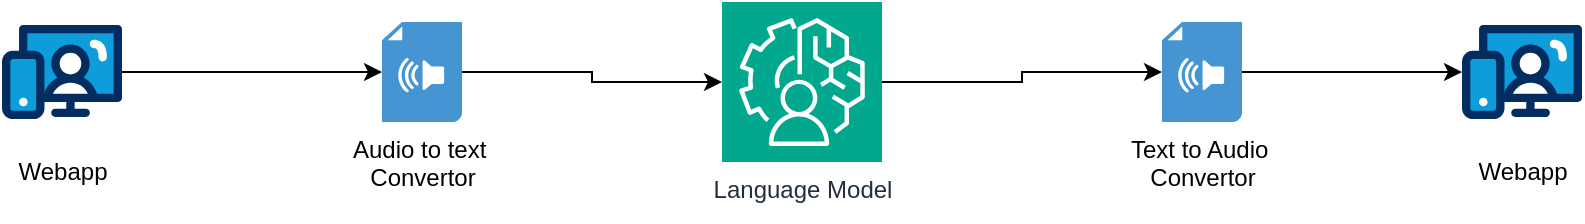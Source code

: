 <mxfile version="24.8.4">
  <diagram id="7gcUSTIZ7YSJ5vT40chW" name="Page-1">
    <mxGraphModel dx="2074" dy="710" grid="1" gridSize="10" guides="1" tooltips="1" connect="1" arrows="1" fold="1" page="1" pageScale="1" pageWidth="1169" pageHeight="827" math="0" shadow="0">
      <root>
        <mxCell id="0" />
        <mxCell id="1" parent="0" />
        <mxCell id="YMcBfUqQcQKImcyqhzXh-8" style="edgeStyle=orthogonalEdgeStyle;rounded=0;orthogonalLoop=1;jettySize=auto;html=1;" edge="1" parent="1" source="YMcBfUqQcQKImcyqhzXh-1" target="YMcBfUqQcQKImcyqhzXh-4">
          <mxGeometry relative="1" as="geometry" />
        </mxCell>
        <mxCell id="YMcBfUqQcQKImcyqhzXh-1" value="Language Model" style="sketch=0;points=[[0,0,0],[0.25,0,0],[0.5,0,0],[0.75,0,0],[1,0,0],[0,1,0],[0.25,1,0],[0.5,1,0],[0.75,1,0],[1,1,0],[0,0.25,0],[0,0.5,0],[0,0.75,0],[1,0.25,0],[1,0.5,0],[1,0.75,0]];outlineConnect=0;fontColor=#232F3E;fillColor=#01A88D;strokeColor=#ffffff;dashed=0;verticalLabelPosition=bottom;verticalAlign=top;align=center;html=1;fontSize=12;fontStyle=0;aspect=fixed;shape=mxgraph.aws4.resourceIcon;resIcon=mxgraph.aws4.augmented_ai;flipH=1;" vertex="1" parent="1">
          <mxGeometry x="490" y="220" width="80" height="80" as="geometry" />
        </mxCell>
        <mxCell id="YMcBfUqQcQKImcyqhzXh-6" style="edgeStyle=orthogonalEdgeStyle;rounded=0;orthogonalLoop=1;jettySize=auto;html=1;" edge="1" parent="1" source="YMcBfUqQcQKImcyqhzXh-2" target="YMcBfUqQcQKImcyqhzXh-3">
          <mxGeometry relative="1" as="geometry" />
        </mxCell>
        <mxCell id="YMcBfUqQcQKImcyqhzXh-2" value="Webapp" style="verticalLabelPosition=bottom;aspect=fixed;html=1;shape=mxgraph.salesforce.web;flipH=1;" vertex="1" parent="1">
          <mxGeometry x="130" y="230" width="60" height="50" as="geometry" />
        </mxCell>
        <mxCell id="YMcBfUqQcQKImcyqhzXh-7" style="edgeStyle=orthogonalEdgeStyle;rounded=0;orthogonalLoop=1;jettySize=auto;html=1;" edge="1" parent="1" source="YMcBfUqQcQKImcyqhzXh-3" target="YMcBfUqQcQKImcyqhzXh-1">
          <mxGeometry relative="1" as="geometry" />
        </mxCell>
        <mxCell id="YMcBfUqQcQKImcyqhzXh-3" value="Audio to text&lt;span style=&quot;background-color: initial;&quot;&gt;&amp;nbsp;&lt;/span&gt;&lt;div&gt;&lt;div&gt;Convertor&lt;div&gt;&lt;br&gt;&lt;/div&gt;&lt;/div&gt;&lt;/div&gt;" style="shadow=0;dashed=0;html=1;strokeColor=none;fillColor=#4495D1;labelPosition=center;verticalLabelPosition=bottom;verticalAlign=top;align=center;outlineConnect=0;shape=mxgraph.veeam.audio_file;flipH=1;" vertex="1" parent="1">
          <mxGeometry x="320" y="230" width="40" height="50" as="geometry" />
        </mxCell>
        <mxCell id="YMcBfUqQcQKImcyqhzXh-9" style="edgeStyle=orthogonalEdgeStyle;rounded=0;orthogonalLoop=1;jettySize=auto;html=1;" edge="1" parent="1" source="YMcBfUqQcQKImcyqhzXh-4" target="YMcBfUqQcQKImcyqhzXh-5">
          <mxGeometry relative="1" as="geometry" />
        </mxCell>
        <mxCell id="YMcBfUqQcQKImcyqhzXh-4" value="&lt;div&gt;&lt;div&gt;&lt;div&gt;Text to Audio&amp;nbsp;&lt;/div&gt;&lt;div&gt;Convertor&lt;/div&gt;&lt;/div&gt;&lt;/div&gt;" style="shadow=0;dashed=0;html=1;strokeColor=none;fillColor=#4495D1;labelPosition=center;verticalLabelPosition=bottom;verticalAlign=top;align=center;outlineConnect=0;shape=mxgraph.veeam.audio_file;flipH=1;" vertex="1" parent="1">
          <mxGeometry x="710" y="230" width="40" height="50" as="geometry" />
        </mxCell>
        <mxCell id="YMcBfUqQcQKImcyqhzXh-5" value="Webapp" style="verticalLabelPosition=bottom;aspect=fixed;html=1;shape=mxgraph.salesforce.web;flipH=1;" vertex="1" parent="1">
          <mxGeometry x="860" y="230" width="60" height="50" as="geometry" />
        </mxCell>
      </root>
    </mxGraphModel>
  </diagram>
</mxfile>

